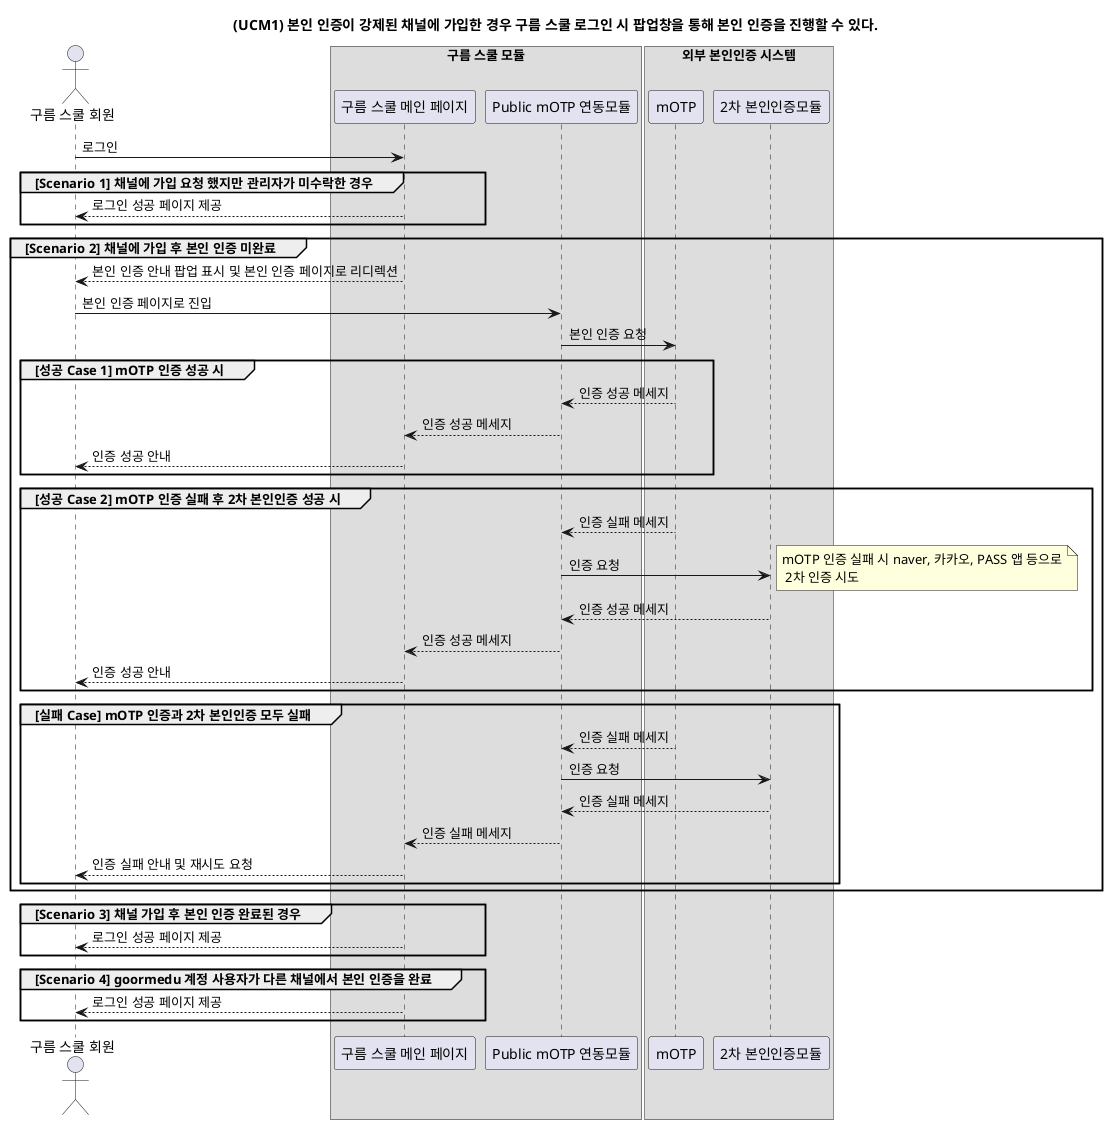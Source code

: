 @startuml

title (UCM1) 본인 인증이 강제된 채널에 가입한 경우 구름 스쿨 로그인 시 팝업창을 통해 본인 인증을 진행할 수 있다.

actor "구름 스쿨 회원"

'3. 채널 멤버의 상태에 따른 플로우
'    1. **신규 유저**의 경우 (**채널 미가입 멤버**인 경우)
'        1. 회원 가입 → 관리자의 수락 → 채널 멤버로서 **첫 로그인 시** 본인인증
'    2. **채널에 가입된 유저**의 경우 (**채널의 멤버**인 경우)
'        1. 관리자가 본인인증 강제를 설정한 경우, 유저의 **첫 로그인 시** 본인인증


box "구름 스쿨 모듈"
participant "구름 스쿨 메인 페이지"
participant "Public mOTP 연동모듈"
endbox

box "외부 본인인증 시스템"
participant mOTP
participant "2차 본인인증모듈"
endbox

"구름 스쿨 회원" -> "구름 스쿨 메인 페이지" : 로그인

group [Scenario 1] 채널에 가입 요청 했지만 관리자가 미수락한 경우
"구름 스쿨 메인 페이지" --> "구름 스쿨 회원" : 로그인 성공 페이지 제공
end

group [Scenario 2] 채널에 가입 후 본인 인증 미완료

"구름 스쿨 메인 페이지" --> "구름 스쿨 회원" : 본인 인증 안내 팝업 표시 및 본인 인증 페이지로 리디렉션
"구름 스쿨 회원" -> "Public mOTP 연동모듈" : 본인 인증 페이지로 진입
"Public mOTP 연동모듈" -> mOTP : 본인 인증 요청

group [성공 Case 1] mOTP 인증 성공 시
mOTP --> "Public mOTP 연동모듈" : 인증 성공 메세지
"Public mOTP 연동모듈" --> "구름 스쿨 메인 페이지" : 인증 성공 메세지
"구름 스쿨 메인 페이지" --> "구름 스쿨 회원": 인증 성공 안내

end
group [성공 Case 2] mOTP 인증 실패 후 2차 본인인증 성공 시
mOTP --> "Public mOTP 연동모듈" : 인증 실패 메세지
"Public mOTP 연동모듈" -> "2차 본인인증모듈" : 인증 요청
note right: mOTP 인증 실패 시 naver, 카카오, PASS 앱 등으로\n 2차 인증 시도
"2차 본인인증모듈" --> "Public mOTP 연동모듈" : 인증 성공 메세지
"Public mOTP 연동모듈" --> "구름 스쿨 메인 페이지" : 인증 성공 메세지
"구름 스쿨 메인 페이지" --> "구름 스쿨 회원": 인증 성공 안내
end

group [실패 Case] mOTP 인증과 2차 본인인증 모두 실패
mOTP --> "Public mOTP 연동모듈" : 인증 실패 메세지
"Public mOTP 연동모듈" -> "2차 본인인증모듈" : 인증 요청
"2차 본인인증모듈" --> "Public mOTP 연동모듈" : 인증 실패 메세지
"Public mOTP 연동모듈" --> "구름 스쿨 메인 페이지" : 인증 실패 메세지
"구름 스쿨 메인 페이지" --> "구름 스쿨 회원": 인증 실패 안내 및 재시도 요청
end

end

group [Scenario 3] 채널 가입 후 본인 인증 완료된 경우
"구름 스쿨 메인 페이지" --> "구름 스쿨 회원" : 로그인 성공 페이지 제공
end

group [Scenario 4] goormedu 계정 사용자가 다른 채널에서 본인 인증을 완료
"구름 스쿨 메인 페이지" --> "구름 스쿨 회원" : 로그인 성공 페이지 제공
end

@enduml